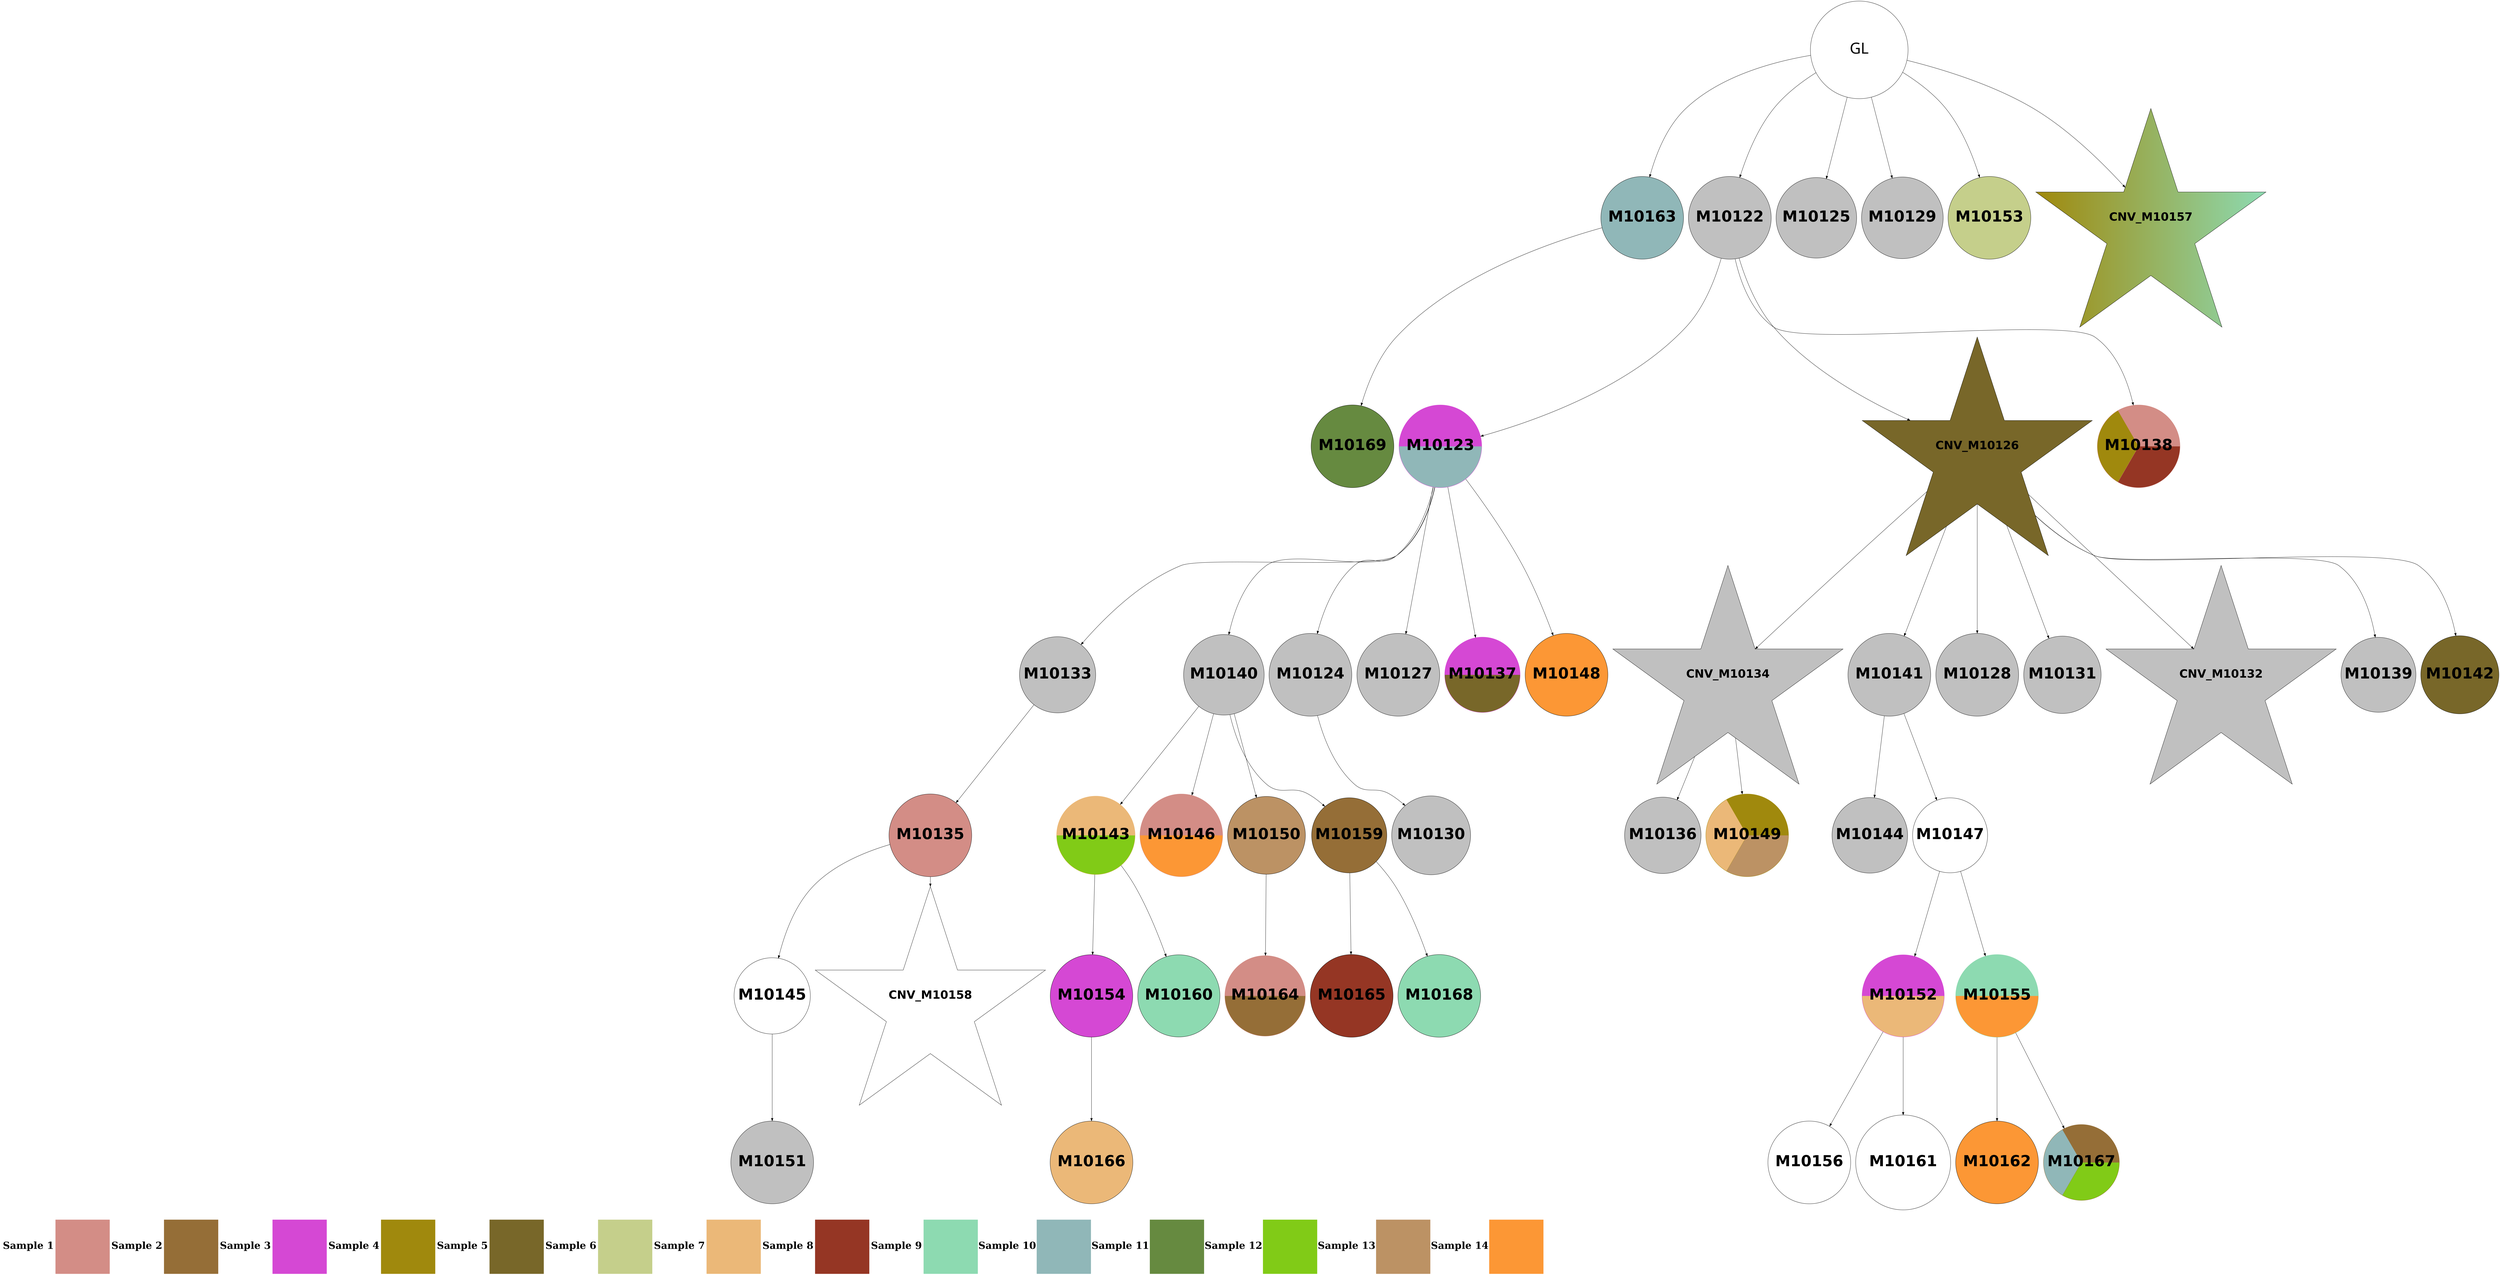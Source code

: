 digraph G { 
rankdir=TB;
10208 -> 10214;
10178 -> 10180;
10179 -> 10181;
10179 -> 10194;
10180 -> 10190;
10180 -> 10203;
10185 -> 10188;
10185 -> 10191;
10185 -> 10195;
10185 -> 10204;
10186 -> 10189;
10186 -> 10192;
10188 -> 10199;
10188 -> 10205;
10190 -> 10196;
10192 -> 10197;
10192 -> 10200;
10195 -> 10209;
10197 -> 10201;
10197 -> 10206;
10166 -> 10167;
10166 -> 10170;
10166 -> 10174;
10166 -> 10198;
10166 -> 10202;
10166 -> 10208;
10167 -> 10168;
10167 -> 10171;
10167 -> 10183;
10199 -> 10211;
10168 -> 10169;
10168 -> 10172;
10168 -> 10178;
10168 -> 10182;
10168 -> 10185;
10168 -> 10193;
10200 -> 10207;
10200 -> 10212;
10169 -> 10175;
10171 -> 10173;
10171 -> 10176;
10171 -> 10177;
10171 -> 10179;
10171 -> 10184;
10171 -> 10186;
10171 -> 10187;
10204 -> 10210;
10204 -> 10213;
10191 [shape=circle style=wedged color="#d38d86:#fc9735" fontname="helvetica-bold" fontsize=56 label="M10146" width=0.55 height=2 ];
10207 [shape=circle style=filled fillcolor="#fc9735" fontname="helvetica-bold" fontsize=56 label="M10162" width=0.56 height=2 ];
10186 [shape=circle style=filled fillcolor=grey fontname="helvetica-bold" fontsize=56 label="M10141" width=0.14 height=2 ];
10193 [shape=circle style=filled fillcolor="#fc9735" fontname="helvetica-bold" fontsize=56 label="M10148" width=1.94 height=2 ];
10200 [shape=circle style=wedged color="#8ddab1:#fc9735" fontname="helvetica-bold" fontsize=56 label="M10155" width=0.95 height=2 ];
10206 [shape=circle style=filled fillcolor=white fontname="helvetica-bold" fontsize=56 label="M10161" width=4.86 height=2 ];
10190 [shape=circle style=filled fillcolor=white fontname="helvetica-bold" fontsize=56 label="M10145" width=3.11 height=2 ];
10209 [shape=circle style=wedged color="#d38d86:#956e37" fontname="helvetica-bold" fontsize=56 label="M10164" width=4.13 height=2 ];
10204 [shape=circle style=filled fillcolor="#956e37" fontname="helvetica-bold" fontsize=56 label="M10159" width=3.56 height=2 ];
10167 [shape=circle style=filled fillcolor=grey fontname="helvetica-bold" fontsize=56 label="M10122" width=1.25 height=2 ];
10199 [shape=circle style=filled fillcolor="#d548d4" fontname="helvetica-bold" fontsize=56 label="M10154" width=4.22 height=2 ];
10182 [shape=circle style=wedged color="#d548d4:#786729" fontname="helvetica-bold" fontsize=56 label="M10137" width=3.42 height=2 ];
10189 [shape=circle style=filled fillcolor=grey fontname="helvetica-bold" fontsize=56 label="M10144" width=3.37 height=2 ];
10188 [shape=circle style=wedged color="#ebb878:#81cb17" fontname="helvetica-bold" fontsize=56 label="M10143" width=2.53 height=2 ];
10211 [shape=circle style=filled fillcolor="#ebb878" fontname="helvetica-bold" fontsize=56 label="M10166" width=0.28 height=2 ];
10168 [shape=circle style=wedged color="#d548d4:#90b7b8" fontname="helvetica-bold" fontsize=56 label="M10123" width=1.11 height=2 ];
10175 [shape=circle style=filled fillcolor=grey fontname="helvetica-bold" fontsize=56 label="M10130" width=2.47 height=2 ];
10183 [shape=circle style=wedged color="#d38d86:#a0890d:#953624" fontname="helvetica-bold" fontsize=56 label="M10138" width=0.76 height=2 ];
10196 [shape=circle style=filled fillcolor=grey fontname="helvetica-bold" fontsize=56 label="M10151" width=0.38 height=2 ];
10203 [shape=star style=filled fillcolor=white fontname="helvetica-bold" fontsize=42 label="CNV_M10158"];
10178 [shape=circle style=filled fillcolor=grey fontname="helvetica-bold" fontsize=56 label="M10133" width=3.13 height=2 ];
10205 [shape=circle style=filled fillcolor="#8ddab1" fontname="helvetica-bold" fontsize=56 label="M10160" width=2.06 height=2 ];
10201 [shape=circle style=filled fillcolor=white fontname="helvetica-bold" fontsize=56 label="M10156" width=1.73 height=2 ];
10208 [shape=circle style=filled fillcolor="#90b7b8" fontname="helvetica-bold" fontsize=56 label="M10163" width=2.02 height=2 ];
10185 [shape=circle style=filled fillcolor=grey fontname="helvetica-bold" fontsize=56 label="M10140" width=4.13 height=2 ];
10213 [shape=circle style=filled fillcolor="#8ddab1" fontname="helvetica-bold" fontsize=56 label="M10168" width=2.01 height=2 ];
10176 [shape=circle style=filled fillcolor=grey fontname="helvetica-bold" fontsize=56 label="M10131" width=2.73 height=2 ];
10192 [shape=circle style=filled fillcolor=white fontname="helvetica-bold" fontsize=56 label="M10147" width=3.71 height=2 ];
10179 [shape=star style=filled fillcolor=grey fontname="helvetica-bold" fontsize=42 label="CNV_M10134"];
10212 [shape=circle style=wedged color="#956e37:#90b7b8:#81cb17" fontname="helvetica-bold" fontsize=56 label="M10167" width=3.23 height=2 ];
10169 [shape=circle style=filled fillcolor=grey fontname="helvetica-bold" fontsize=56 label="M10124" width=1.92 height=2 ];
10170 [shape=circle style=filled fillcolor=grey fontname="helvetica-bold" fontsize=56 label="M10125" width=4.12 height=2 ];
10166 [label="GL" fontname="arial-bold" fontsize=56 width=5 height=5];
10210 [shape=circle style=filled fillcolor="#953624" fontname="helvetica-bold" fontsize=56 label="M10165" width=0.46 height=2 ];
10195 [shape=circle style=filled fillcolor="#bc9264" fontname="helvetica-bold" fontsize=56 label="M10150" width=3.99 height=2 ];
10177 [shape=star style=filled fillcolor=grey fontname="helvetica-bold" fontsize=42 label="CNV_M10132"];
10180 [shape=circle style=filled fillcolor="#d38d86" fontname="helvetica-bold" fontsize=56 label="M10135" width=1.76 height=2 ];
10187 [shape=circle style=filled fillcolor="#786729" fontname="helvetica-bold" fontsize=56 label="M10142" width=4 height=2 ];
10184 [shape=circle style=filled fillcolor=grey fontname="helvetica-bold" fontsize=56 label="M10139" width=3.72 height=2 ];
10197 [shape=circle style=wedged color="#d548d4:#ebb878" fontname="helvetica-bold" fontsize=56 label="M10152" width=2.05 height=2 ];
10174 [shape=circle style=filled fillcolor=grey fontname="helvetica-bold" fontsize=56 label="M10129" width=4.18 height=2 ];
10172 [shape=circle style=filled fillcolor=grey fontname="helvetica-bold" fontsize=56 label="M10127" width=1.36 height=2 ];
10198 [shape=circle style=filled fillcolor="#c5cf8b" fontname="helvetica-bold" fontsize=56 label="M10153" width=0.49 height=2 ];
10194 [shape=circle style=wedged color="#a0890d:#ebb878:#bc9264" fontname="helvetica-bold" fontsize=56 label="M10149" width=1.27 height=2 ];
10181 [shape=circle style=filled fillcolor=grey fontname="helvetica-bold" fontsize=56 label="M10136" width=3.09 height=2 ];
10171 [shape=star style=filled fillcolor="#786729" fontname="helvetica-bold" fontsize=42 label="CNV_M10126"];
10214 [shape=circle style=filled fillcolor="#668a40" fontname="helvetica-bold" fontsize=56 label="M10169" width=1.35 height=2 ];
10202 [shape=star style=filled fillcolor="#a0890d:#8ddab1" fontname="helvetica-bold" fontsize=42 label="CNV_M10157"];
10173 [shape=circle style=filled fillcolor=grey fontname="helvetica-bold" fontsize=56 label="M10128" width=0.47 height=2 ];
{rank=sink;
Legend[shape=none, margin=0, label=<<TABLE border="0" cellborder="0" cellspacing="0"> 
<TR><TD width="200" height="200" colspan="1"><FONT POINT-SIZE="36.0"><B>Sample 1</B></FONT></TD><TD width="200" height="200" colspan="1" BGCOLOR="#d38d86"></TD>
<TD width="200" height="200" colspan="1"><FONT POINT-SIZE="36.0"><B>Sample 2</B></FONT></TD><TD width="200" height="200" colspan="1" BGCOLOR="#956e37"></TD>
<TD width="200" height="200" colspan="1"><FONT POINT-SIZE="36.0"><B>Sample 3</B></FONT></TD><TD width="200" height="200" colspan="1" BGCOLOR="#d548d4"></TD>
<TD width="200" height="200" colspan="1"><FONT POINT-SIZE="36.0"><B>Sample 4</B></FONT></TD><TD width="200" height="200" colspan="1" BGCOLOR="#a0890d"></TD>
<TD width="200" height="200" colspan="1"><FONT POINT-SIZE="36.0"><B>Sample 5</B></FONT></TD><TD width="200" height="200" colspan="1" BGCOLOR="#786729"></TD>
<TD width="200" height="200" colspan="1"><FONT POINT-SIZE="36.0"><B>Sample 6</B></FONT></TD><TD width="200" height="200" colspan="1" BGCOLOR="#c5cf8b"></TD>
<TD width="200" height="200" colspan="1"><FONT POINT-SIZE="36.0"><B>Sample 7</B></FONT></TD><TD width="200" height="200" colspan="1" BGCOLOR="#ebb878"></TD>
<TD width="200" height="200" colspan="1"><FONT POINT-SIZE="36.0"><B>Sample 8</B></FONT></TD><TD width="200" height="200" colspan="1" BGCOLOR="#953624"></TD>
<TD width="200" height="200" colspan="1"><FONT POINT-SIZE="36.0"><B>Sample 9</B></FONT></TD><TD width="200" height="200" colspan="1" BGCOLOR="#8ddab1"></TD>
<TD width="200" height="200" colspan="1"><FONT POINT-SIZE="36.0"><B>Sample 10</B></FONT></TD><TD width="200" height="200" colspan="1" BGCOLOR="#90b7b8"></TD>
<TD width="200" height="200" colspan="1"><FONT POINT-SIZE="36.0"><B>Sample 11</B></FONT></TD><TD width="200" height="200" colspan="1" BGCOLOR="#668a40"></TD>
<TD width="200" height="200" colspan="1"><FONT POINT-SIZE="36.0"><B>Sample 12</B></FONT></TD><TD width="200" height="200" colspan="1" BGCOLOR="#81cb17"></TD>
<TD width="200" height="200" colspan="1"><FONT POINT-SIZE="36.0"><B>Sample 13</B></FONT></TD><TD width="200" height="200" colspan="1" BGCOLOR="#bc9264"></TD>
<TD width="200" height="200" colspan="1"><FONT POINT-SIZE="36.0"><B>Sample 14</B></FONT></TD><TD width="200" height="200" colspan="1" BGCOLOR="#fc9735"></TD>
</TR></TABLE>>];
} 
}